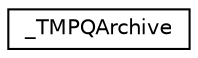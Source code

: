 digraph G
{
  edge [fontname="Helvetica",fontsize="10",labelfontname="Helvetica",labelfontsize="10"];
  node [fontname="Helvetica",fontsize="10",shape=record];
  rankdir="LR";
  Node1 [label="_TMPQArchive",height=0.2,width=0.4,color="black", fillcolor="white", style="filled",URL="$struct___t_m_p_q_archive.html"];
}
